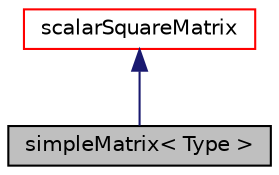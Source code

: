 digraph "simpleMatrix&lt; Type &gt;"
{
  bgcolor="transparent";
  edge [fontname="Helvetica",fontsize="10",labelfontname="Helvetica",labelfontsize="10"];
  node [fontname="Helvetica",fontsize="10",shape=record];
  Node1 [label="simpleMatrix\< Type \>",height=0.2,width=0.4,color="black", fillcolor="grey75", style="filled", fontcolor="black"];
  Node2 -> Node1 [dir="back",color="midnightblue",fontsize="10",style="solid",fontname="Helvetica"];
  Node2 [label="scalarSquareMatrix",height=0.2,width=0.4,color="red",URL="$a02479.html",tooltip="A templated 2D square matrix of objects of <T>, where the n x n matrix dimension is known and used fo..."];
}

